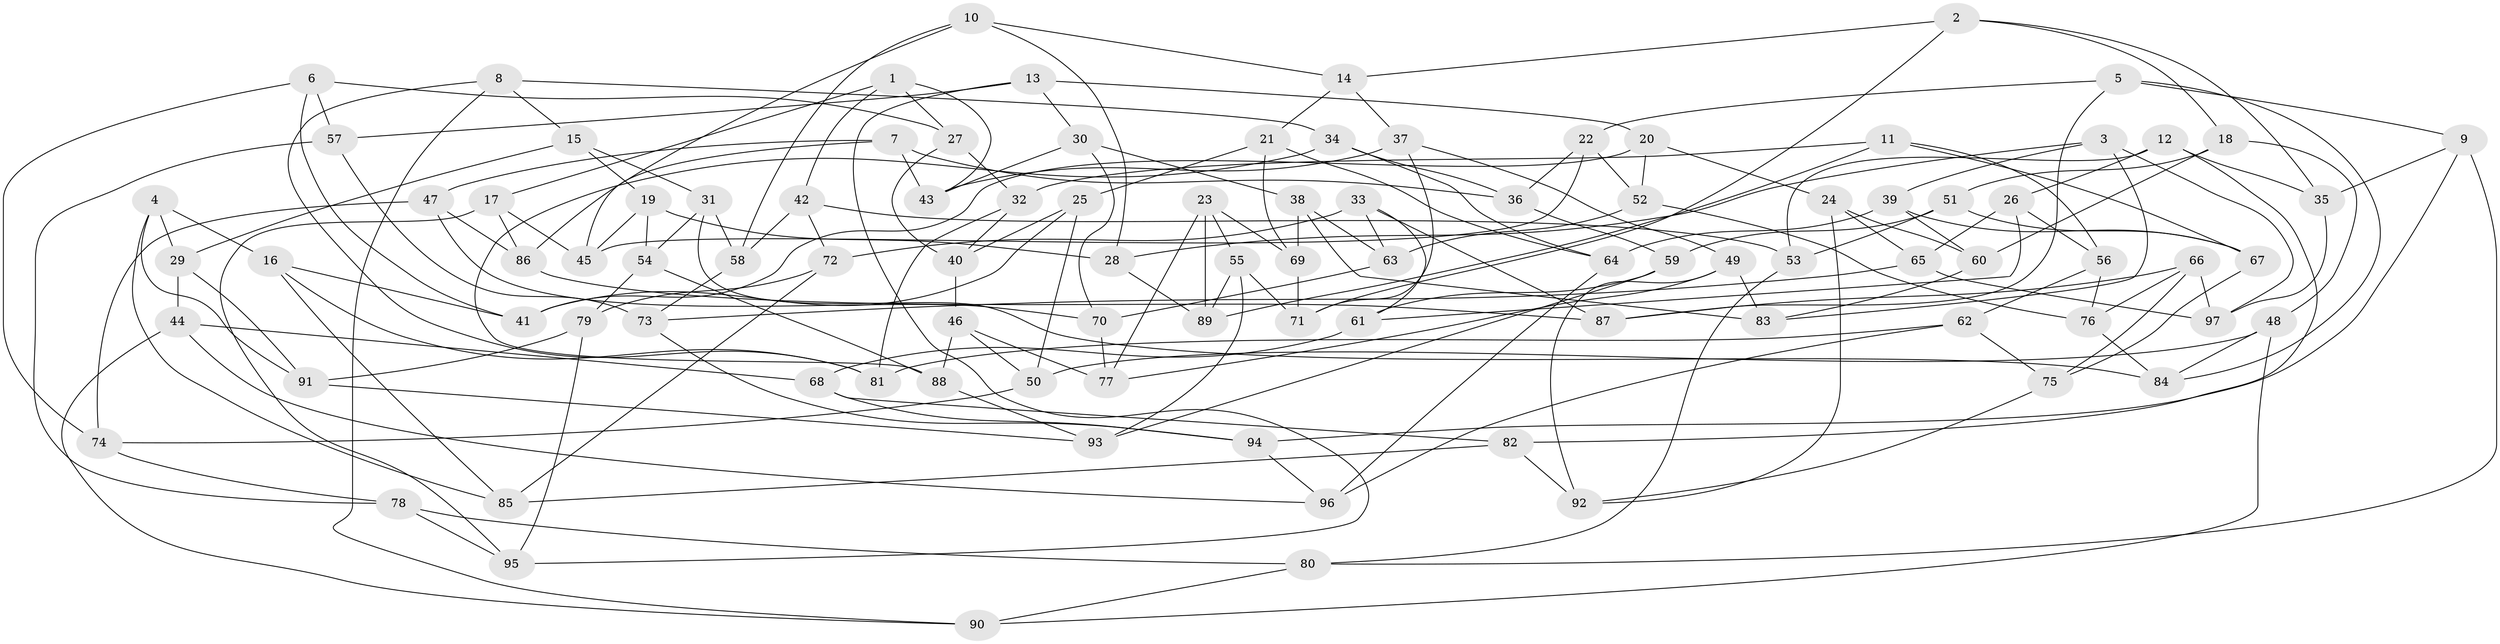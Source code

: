// coarse degree distribution, {3: 0.05970149253731343, 4: 0.7313432835820896, 5: 0.07462686567164178, 7: 0.029850746268656716, 6: 0.029850746268656716, 8: 0.029850746268656716, 9: 0.029850746268656716, 11: 0.014925373134328358}
// Generated by graph-tools (version 1.1) at 2025/03/03/04/25 22:03:49]
// undirected, 97 vertices, 194 edges
graph export_dot {
graph [start="1"]
  node [color=gray90,style=filled];
  1;
  2;
  3;
  4;
  5;
  6;
  7;
  8;
  9;
  10;
  11;
  12;
  13;
  14;
  15;
  16;
  17;
  18;
  19;
  20;
  21;
  22;
  23;
  24;
  25;
  26;
  27;
  28;
  29;
  30;
  31;
  32;
  33;
  34;
  35;
  36;
  37;
  38;
  39;
  40;
  41;
  42;
  43;
  44;
  45;
  46;
  47;
  48;
  49;
  50;
  51;
  52;
  53;
  54;
  55;
  56;
  57;
  58;
  59;
  60;
  61;
  62;
  63;
  64;
  65;
  66;
  67;
  68;
  69;
  70;
  71;
  72;
  73;
  74;
  75;
  76;
  77;
  78;
  79;
  80;
  81;
  82;
  83;
  84;
  85;
  86;
  87;
  88;
  89;
  90;
  91;
  92;
  93;
  94;
  95;
  96;
  97;
  1 -- 27;
  1 -- 42;
  1 -- 43;
  1 -- 17;
  2 -- 71;
  2 -- 18;
  2 -- 14;
  2 -- 35;
  3 -- 83;
  3 -- 28;
  3 -- 39;
  3 -- 97;
  4 -- 85;
  4 -- 16;
  4 -- 29;
  4 -- 91;
  5 -- 84;
  5 -- 9;
  5 -- 22;
  5 -- 87;
  6 -- 57;
  6 -- 41;
  6 -- 27;
  6 -- 74;
  7 -- 45;
  7 -- 47;
  7 -- 36;
  7 -- 43;
  8 -- 90;
  8 -- 15;
  8 -- 34;
  8 -- 81;
  9 -- 35;
  9 -- 80;
  9 -- 94;
  10 -- 14;
  10 -- 86;
  10 -- 58;
  10 -- 28;
  11 -- 67;
  11 -- 32;
  11 -- 89;
  11 -- 56;
  12 -- 82;
  12 -- 35;
  12 -- 26;
  12 -- 53;
  13 -- 20;
  13 -- 57;
  13 -- 95;
  13 -- 30;
  14 -- 37;
  14 -- 21;
  15 -- 31;
  15 -- 29;
  15 -- 19;
  16 -- 85;
  16 -- 41;
  16 -- 81;
  17 -- 45;
  17 -- 95;
  17 -- 86;
  18 -- 48;
  18 -- 60;
  18 -- 51;
  19 -- 54;
  19 -- 45;
  19 -- 28;
  20 -- 24;
  20 -- 52;
  20 -- 41;
  21 -- 69;
  21 -- 25;
  21 -- 64;
  22 -- 52;
  22 -- 45;
  22 -- 36;
  23 -- 89;
  23 -- 77;
  23 -- 69;
  23 -- 55;
  24 -- 60;
  24 -- 92;
  24 -- 65;
  25 -- 50;
  25 -- 41;
  25 -- 40;
  26 -- 56;
  26 -- 61;
  26 -- 65;
  27 -- 40;
  27 -- 32;
  28 -- 89;
  29 -- 44;
  29 -- 91;
  30 -- 70;
  30 -- 38;
  30 -- 43;
  31 -- 58;
  31 -- 54;
  31 -- 84;
  32 -- 40;
  32 -- 81;
  33 -- 61;
  33 -- 87;
  33 -- 63;
  33 -- 72;
  34 -- 36;
  34 -- 64;
  34 -- 88;
  35 -- 97;
  36 -- 59;
  37 -- 43;
  37 -- 71;
  37 -- 49;
  38 -- 83;
  38 -- 69;
  38 -- 63;
  39 -- 67;
  39 -- 60;
  39 -- 64;
  40 -- 46;
  42 -- 53;
  42 -- 58;
  42 -- 72;
  44 -- 90;
  44 -- 68;
  44 -- 96;
  46 -- 77;
  46 -- 50;
  46 -- 88;
  47 -- 70;
  47 -- 86;
  47 -- 74;
  48 -- 90;
  48 -- 50;
  48 -- 84;
  49 -- 77;
  49 -- 92;
  49 -- 83;
  50 -- 74;
  51 -- 59;
  51 -- 53;
  51 -- 67;
  52 -- 76;
  52 -- 63;
  53 -- 80;
  54 -- 79;
  54 -- 88;
  55 -- 89;
  55 -- 93;
  55 -- 71;
  56 -- 76;
  56 -- 62;
  57 -- 73;
  57 -- 78;
  58 -- 73;
  59 -- 93;
  59 -- 61;
  60 -- 83;
  61 -- 68;
  62 -- 96;
  62 -- 81;
  62 -- 75;
  63 -- 70;
  64 -- 96;
  65 -- 97;
  65 -- 73;
  66 -- 87;
  66 -- 76;
  66 -- 97;
  66 -- 75;
  67 -- 75;
  68 -- 94;
  68 -- 82;
  69 -- 71;
  70 -- 77;
  72 -- 85;
  72 -- 79;
  73 -- 94;
  74 -- 78;
  75 -- 92;
  76 -- 84;
  78 -- 95;
  78 -- 80;
  79 -- 91;
  79 -- 95;
  80 -- 90;
  82 -- 92;
  82 -- 85;
  86 -- 87;
  88 -- 93;
  91 -- 93;
  94 -- 96;
}
